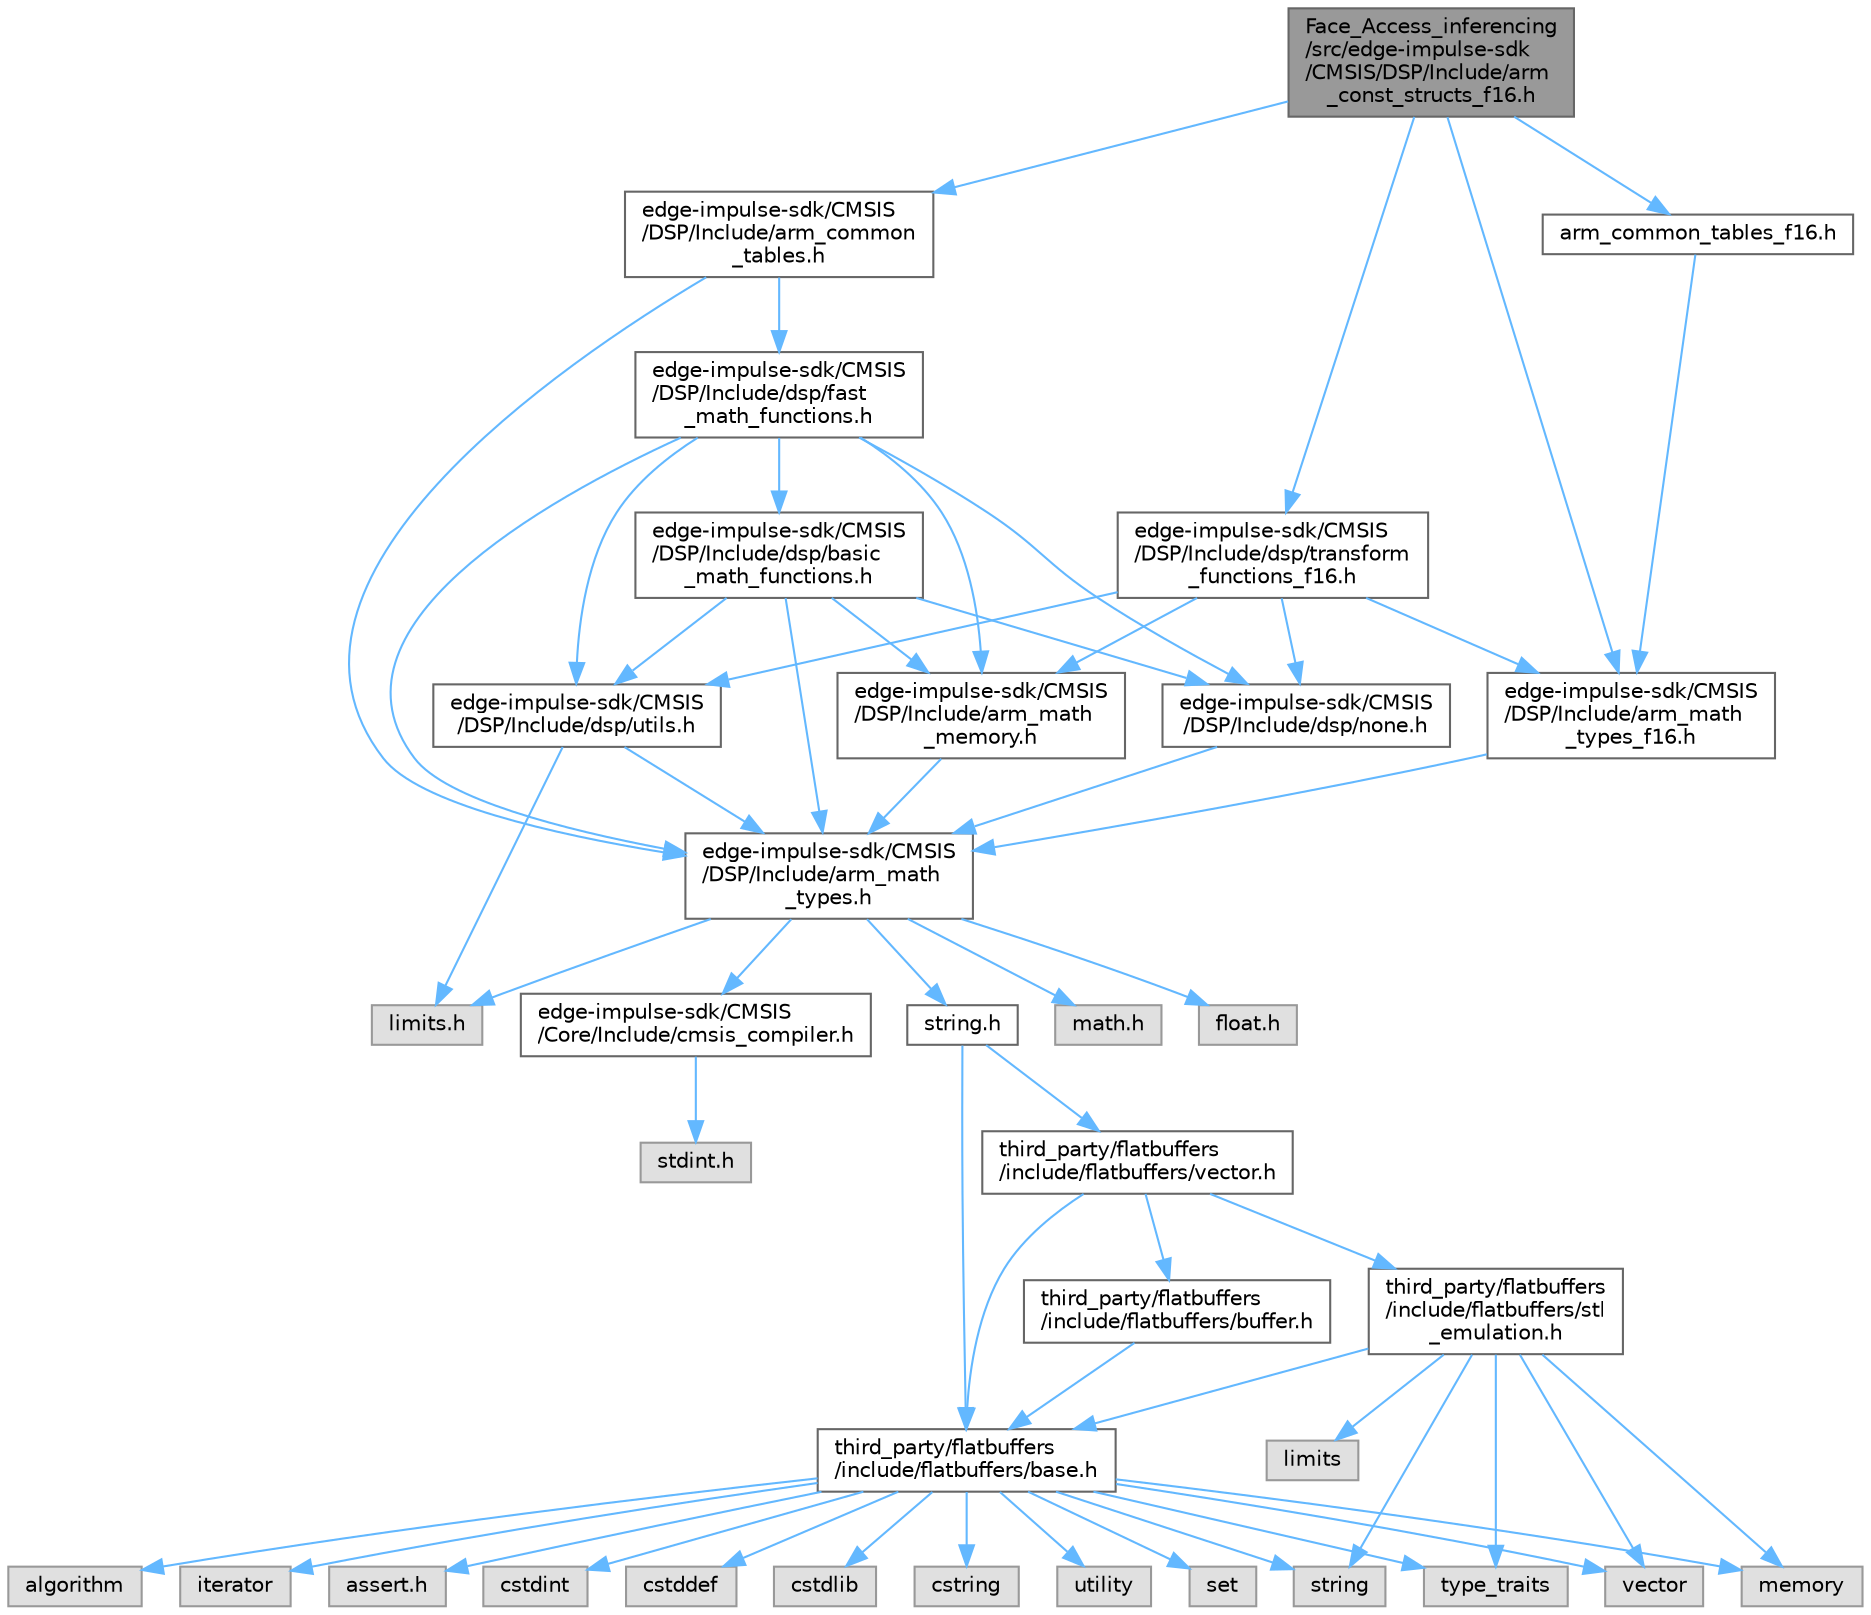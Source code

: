 digraph "Face_Access_inferencing/src/edge-impulse-sdk/CMSIS/DSP/Include/arm_const_structs_f16.h"
{
 // LATEX_PDF_SIZE
  bgcolor="transparent";
  edge [fontname=Helvetica,fontsize=10,labelfontname=Helvetica,labelfontsize=10];
  node [fontname=Helvetica,fontsize=10,shape=box,height=0.2,width=0.4];
  Node1 [id="Node000001",label="Face_Access_inferencing\l/src/edge-impulse-sdk\l/CMSIS/DSP/Include/arm\l_const_structs_f16.h",height=0.2,width=0.4,color="gray40", fillcolor="grey60", style="filled", fontcolor="black",tooltip=" "];
  Node1 -> Node2 [id="edge57_Node000001_Node000002",color="steelblue1",style="solid",tooltip=" "];
  Node2 [id="Node000002",label="edge-impulse-sdk/CMSIS\l/DSP/Include/arm_math\l_types_f16.h",height=0.2,width=0.4,color="grey40", fillcolor="white", style="filled",URL="$arm__math__types__f16_8h.html",tooltip=" "];
  Node2 -> Node3 [id="edge58_Node000002_Node000003",color="steelblue1",style="solid",tooltip=" "];
  Node3 [id="Node000003",label="edge-impulse-sdk/CMSIS\l/DSP/Include/arm_math\l_types.h",height=0.2,width=0.4,color="grey40", fillcolor="white", style="filled",URL="$arm__math__types_8h.html",tooltip=" "];
  Node3 -> Node4 [id="edge59_Node000003_Node000004",color="steelblue1",style="solid",tooltip=" "];
  Node4 [id="Node000004",label="edge-impulse-sdk/CMSIS\l/Core/Include/cmsis_compiler.h",height=0.2,width=0.4,color="grey40", fillcolor="white", style="filled",URL="$_face___access__inferencing_2src_2edge-impulse-sdk_2_c_m_s_i_s_2_core_2_include_2cmsis__compiler_8h.html",tooltip="CMSIS compiler generic header file."];
  Node4 -> Node5 [id="edge60_Node000004_Node000005",color="steelblue1",style="solid",tooltip=" "];
  Node5 [id="Node000005",label="stdint.h",height=0.2,width=0.4,color="grey60", fillcolor="#E0E0E0", style="filled",tooltip=" "];
  Node3 -> Node6 [id="edge61_Node000003_Node000006",color="steelblue1",style="solid",tooltip=" "];
  Node6 [id="Node000006",label="string.h",height=0.2,width=0.4,color="grey40", fillcolor="white", style="filled",URL="$string_8h.html",tooltip=" "];
  Node6 -> Node7 [id="edge62_Node000006_Node000007",color="steelblue1",style="solid",tooltip=" "];
  Node7 [id="Node000007",label="third_party/flatbuffers\l/include/flatbuffers/base.h",height=0.2,width=0.4,color="grey40", fillcolor="white", style="filled",URL="$base_8h.html",tooltip=" "];
  Node7 -> Node8 [id="edge63_Node000007_Node000008",color="steelblue1",style="solid",tooltip=" "];
  Node8 [id="Node000008",label="assert.h",height=0.2,width=0.4,color="grey60", fillcolor="#E0E0E0", style="filled",tooltip=" "];
  Node7 -> Node9 [id="edge64_Node000007_Node000009",color="steelblue1",style="solid",tooltip=" "];
  Node9 [id="Node000009",label="cstdint",height=0.2,width=0.4,color="grey60", fillcolor="#E0E0E0", style="filled",tooltip=" "];
  Node7 -> Node10 [id="edge65_Node000007_Node000010",color="steelblue1",style="solid",tooltip=" "];
  Node10 [id="Node000010",label="cstddef",height=0.2,width=0.4,color="grey60", fillcolor="#E0E0E0", style="filled",tooltip=" "];
  Node7 -> Node11 [id="edge66_Node000007_Node000011",color="steelblue1",style="solid",tooltip=" "];
  Node11 [id="Node000011",label="cstdlib",height=0.2,width=0.4,color="grey60", fillcolor="#E0E0E0", style="filled",tooltip=" "];
  Node7 -> Node12 [id="edge67_Node000007_Node000012",color="steelblue1",style="solid",tooltip=" "];
  Node12 [id="Node000012",label="cstring",height=0.2,width=0.4,color="grey60", fillcolor="#E0E0E0", style="filled",tooltip=" "];
  Node7 -> Node13 [id="edge68_Node000007_Node000013",color="steelblue1",style="solid",tooltip=" "];
  Node13 [id="Node000013",label="utility",height=0.2,width=0.4,color="grey60", fillcolor="#E0E0E0", style="filled",tooltip=" "];
  Node7 -> Node14 [id="edge69_Node000007_Node000014",color="steelblue1",style="solid",tooltip=" "];
  Node14 [id="Node000014",label="string",height=0.2,width=0.4,color="grey60", fillcolor="#E0E0E0", style="filled",tooltip=" "];
  Node7 -> Node15 [id="edge70_Node000007_Node000015",color="steelblue1",style="solid",tooltip=" "];
  Node15 [id="Node000015",label="type_traits",height=0.2,width=0.4,color="grey60", fillcolor="#E0E0E0", style="filled",tooltip=" "];
  Node7 -> Node16 [id="edge71_Node000007_Node000016",color="steelblue1",style="solid",tooltip=" "];
  Node16 [id="Node000016",label="vector",height=0.2,width=0.4,color="grey60", fillcolor="#E0E0E0", style="filled",tooltip=" "];
  Node7 -> Node17 [id="edge72_Node000007_Node000017",color="steelblue1",style="solid",tooltip=" "];
  Node17 [id="Node000017",label="set",height=0.2,width=0.4,color="grey60", fillcolor="#E0E0E0", style="filled",tooltip=" "];
  Node7 -> Node18 [id="edge73_Node000007_Node000018",color="steelblue1",style="solid",tooltip=" "];
  Node18 [id="Node000018",label="algorithm",height=0.2,width=0.4,color="grey60", fillcolor="#E0E0E0", style="filled",tooltip=" "];
  Node7 -> Node19 [id="edge74_Node000007_Node000019",color="steelblue1",style="solid",tooltip=" "];
  Node19 [id="Node000019",label="iterator",height=0.2,width=0.4,color="grey60", fillcolor="#E0E0E0", style="filled",tooltip=" "];
  Node7 -> Node20 [id="edge75_Node000007_Node000020",color="steelblue1",style="solid",tooltip=" "];
  Node20 [id="Node000020",label="memory",height=0.2,width=0.4,color="grey60", fillcolor="#E0E0E0", style="filled",tooltip=" "];
  Node6 -> Node21 [id="edge76_Node000006_Node000021",color="steelblue1",style="solid",tooltip=" "];
  Node21 [id="Node000021",label="third_party/flatbuffers\l/include/flatbuffers/vector.h",height=0.2,width=0.4,color="grey40", fillcolor="white", style="filled",URL="$vector_8h.html",tooltip=" "];
  Node21 -> Node7 [id="edge77_Node000021_Node000007",color="steelblue1",style="solid",tooltip=" "];
  Node21 -> Node22 [id="edge78_Node000021_Node000022",color="steelblue1",style="solid",tooltip=" "];
  Node22 [id="Node000022",label="third_party/flatbuffers\l/include/flatbuffers/buffer.h",height=0.2,width=0.4,color="grey40", fillcolor="white", style="filled",URL="$buffer_8h.html",tooltip=" "];
  Node22 -> Node7 [id="edge79_Node000022_Node000007",color="steelblue1",style="solid",tooltip=" "];
  Node21 -> Node23 [id="edge80_Node000021_Node000023",color="steelblue1",style="solid",tooltip=" "];
  Node23 [id="Node000023",label="third_party/flatbuffers\l/include/flatbuffers/stl\l_emulation.h",height=0.2,width=0.4,color="grey40", fillcolor="white", style="filled",URL="$stl__emulation_8h.html",tooltip=" "];
  Node23 -> Node7 [id="edge81_Node000023_Node000007",color="steelblue1",style="solid",tooltip=" "];
  Node23 -> Node14 [id="edge82_Node000023_Node000014",color="steelblue1",style="solid",tooltip=" "];
  Node23 -> Node15 [id="edge83_Node000023_Node000015",color="steelblue1",style="solid",tooltip=" "];
  Node23 -> Node16 [id="edge84_Node000023_Node000016",color="steelblue1",style="solid",tooltip=" "];
  Node23 -> Node20 [id="edge85_Node000023_Node000020",color="steelblue1",style="solid",tooltip=" "];
  Node23 -> Node24 [id="edge86_Node000023_Node000024",color="steelblue1",style="solid",tooltip=" "];
  Node24 [id="Node000024",label="limits",height=0.2,width=0.4,color="grey60", fillcolor="#E0E0E0", style="filled",tooltip=" "];
  Node3 -> Node25 [id="edge87_Node000003_Node000025",color="steelblue1",style="solid",tooltip=" "];
  Node25 [id="Node000025",label="math.h",height=0.2,width=0.4,color="grey60", fillcolor="#E0E0E0", style="filled",tooltip=" "];
  Node3 -> Node26 [id="edge88_Node000003_Node000026",color="steelblue1",style="solid",tooltip=" "];
  Node26 [id="Node000026",label="float.h",height=0.2,width=0.4,color="grey60", fillcolor="#E0E0E0", style="filled",tooltip=" "];
  Node3 -> Node27 [id="edge89_Node000003_Node000027",color="steelblue1",style="solid",tooltip=" "];
  Node27 [id="Node000027",label="limits.h",height=0.2,width=0.4,color="grey60", fillcolor="#E0E0E0", style="filled",tooltip=" "];
  Node1 -> Node28 [id="edge90_Node000001_Node000028",color="steelblue1",style="solid",tooltip=" "];
  Node28 [id="Node000028",label="edge-impulse-sdk/CMSIS\l/DSP/Include/arm_common\l_tables.h",height=0.2,width=0.4,color="grey40", fillcolor="white", style="filled",URL="$arm__common__tables_8h.html",tooltip=" "];
  Node28 -> Node3 [id="edge91_Node000028_Node000003",color="steelblue1",style="solid",tooltip=" "];
  Node28 -> Node29 [id="edge92_Node000028_Node000029",color="steelblue1",style="solid",tooltip=" "];
  Node29 [id="Node000029",label="edge-impulse-sdk/CMSIS\l/DSP/Include/dsp/fast\l_math_functions.h",height=0.2,width=0.4,color="grey40", fillcolor="white", style="filled",URL="$fast__math__functions_8h.html",tooltip=" "];
  Node29 -> Node3 [id="edge93_Node000029_Node000003",color="steelblue1",style="solid",tooltip=" "];
  Node29 -> Node30 [id="edge94_Node000029_Node000030",color="steelblue1",style="solid",tooltip=" "];
  Node30 [id="Node000030",label="edge-impulse-sdk/CMSIS\l/DSP/Include/arm_math\l_memory.h",height=0.2,width=0.4,color="grey40", fillcolor="white", style="filled",URL="$arm__math__memory_8h.html",tooltip=" "];
  Node30 -> Node3 [id="edge95_Node000030_Node000003",color="steelblue1",style="solid",tooltip=" "];
  Node29 -> Node31 [id="edge96_Node000029_Node000031",color="steelblue1",style="solid",tooltip=" "];
  Node31 [id="Node000031",label="edge-impulse-sdk/CMSIS\l/DSP/Include/dsp/none.h",height=0.2,width=0.4,color="grey40", fillcolor="white", style="filled",URL="$none_8h.html",tooltip=" "];
  Node31 -> Node3 [id="edge97_Node000031_Node000003",color="steelblue1",style="solid",tooltip=" "];
  Node29 -> Node32 [id="edge98_Node000029_Node000032",color="steelblue1",style="solid",tooltip=" "];
  Node32 [id="Node000032",label="edge-impulse-sdk/CMSIS\l/DSP/Include/dsp/utils.h",height=0.2,width=0.4,color="grey40", fillcolor="white", style="filled",URL="$utils_8h.html",tooltip=" "];
  Node32 -> Node3 [id="edge99_Node000032_Node000003",color="steelblue1",style="solid",tooltip=" "];
  Node32 -> Node27 [id="edge100_Node000032_Node000027",color="steelblue1",style="solid",tooltip=" "];
  Node29 -> Node33 [id="edge101_Node000029_Node000033",color="steelblue1",style="solid",tooltip=" "];
  Node33 [id="Node000033",label="edge-impulse-sdk/CMSIS\l/DSP/Include/dsp/basic\l_math_functions.h",height=0.2,width=0.4,color="grey40", fillcolor="white", style="filled",URL="$basic__math__functions_8h.html",tooltip=" "];
  Node33 -> Node3 [id="edge102_Node000033_Node000003",color="steelblue1",style="solid",tooltip=" "];
  Node33 -> Node30 [id="edge103_Node000033_Node000030",color="steelblue1",style="solid",tooltip=" "];
  Node33 -> Node31 [id="edge104_Node000033_Node000031",color="steelblue1",style="solid",tooltip=" "];
  Node33 -> Node32 [id="edge105_Node000033_Node000032",color="steelblue1",style="solid",tooltip=" "];
  Node1 -> Node34 [id="edge106_Node000001_Node000034",color="steelblue1",style="solid",tooltip=" "];
  Node34 [id="Node000034",label="arm_common_tables_f16.h",height=0.2,width=0.4,color="grey40", fillcolor="white", style="filled",URL="$arm__common__tables__f16_8h.html",tooltip=" "];
  Node34 -> Node2 [id="edge107_Node000034_Node000002",color="steelblue1",style="solid",tooltip=" "];
  Node1 -> Node35 [id="edge108_Node000001_Node000035",color="steelblue1",style="solid",tooltip=" "];
  Node35 [id="Node000035",label="edge-impulse-sdk/CMSIS\l/DSP/Include/dsp/transform\l_functions_f16.h",height=0.2,width=0.4,color="grey40", fillcolor="white", style="filled",URL="$transform__functions__f16_8h.html",tooltip=" "];
  Node35 -> Node2 [id="edge109_Node000035_Node000002",color="steelblue1",style="solid",tooltip=" "];
  Node35 -> Node30 [id="edge110_Node000035_Node000030",color="steelblue1",style="solid",tooltip=" "];
  Node35 -> Node31 [id="edge111_Node000035_Node000031",color="steelblue1",style="solid",tooltip=" "];
  Node35 -> Node32 [id="edge112_Node000035_Node000032",color="steelblue1",style="solid",tooltip=" "];
}
